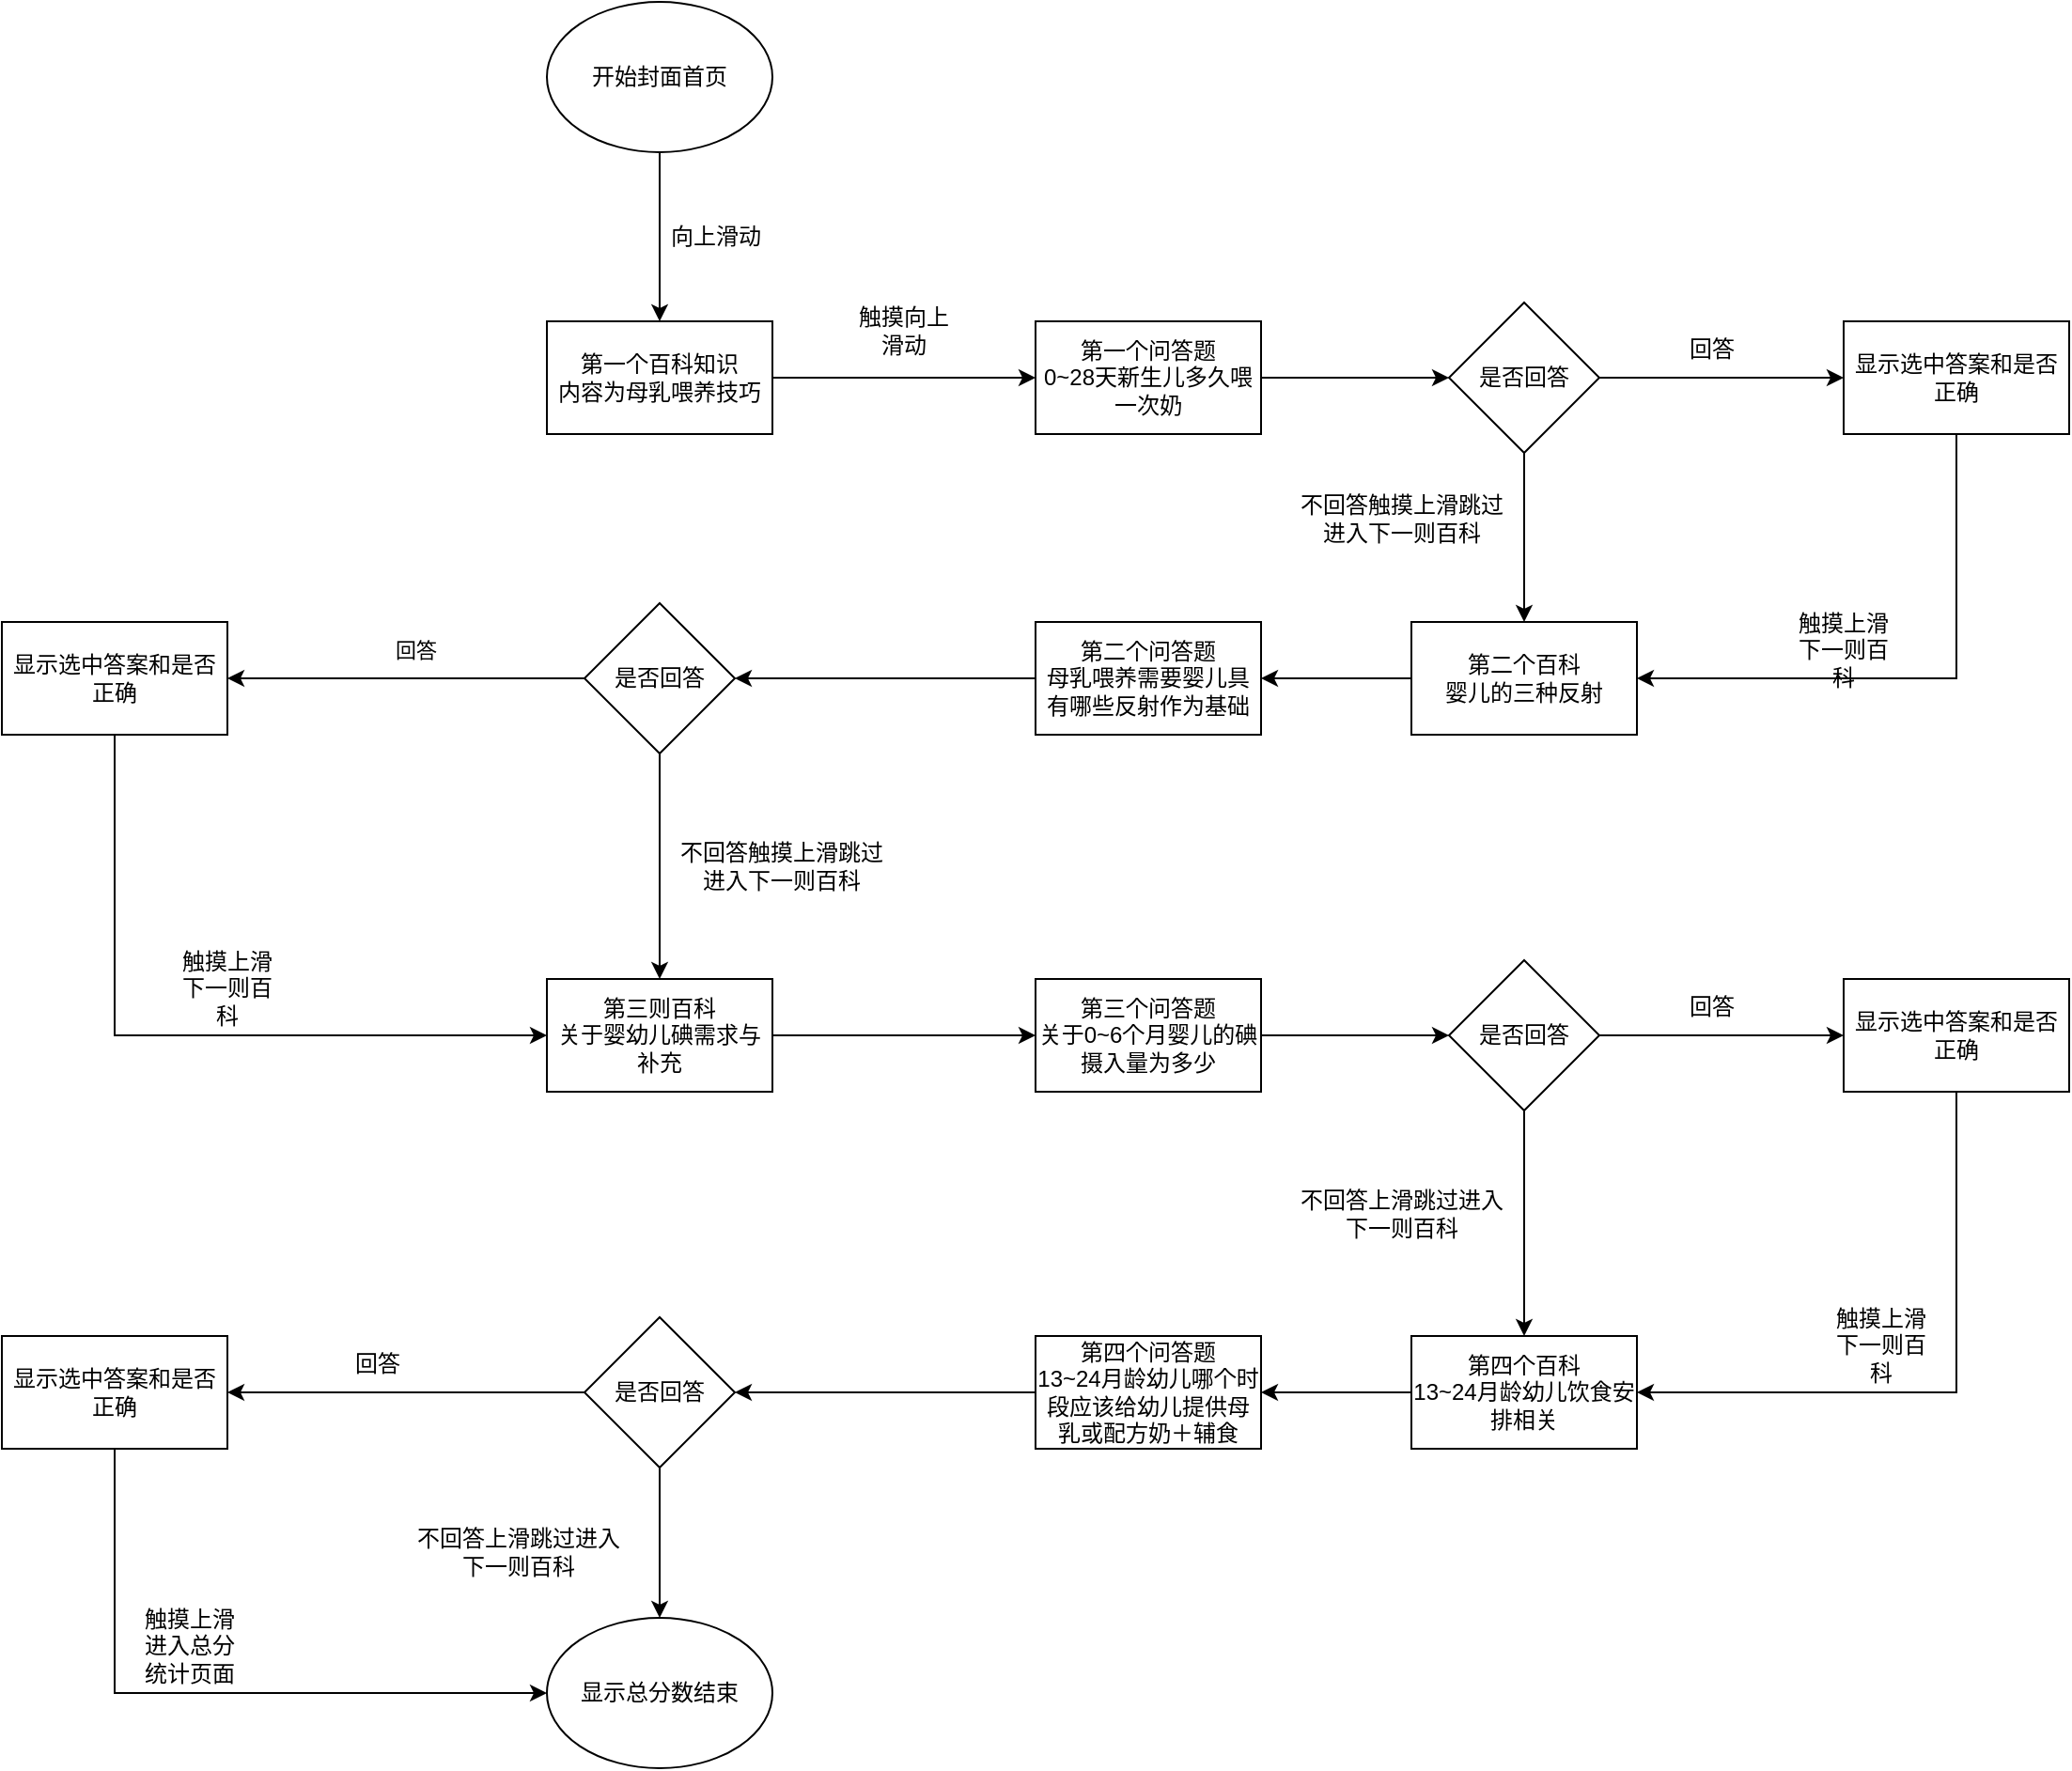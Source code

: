 <mxfile version="26.0.14">
  <diagram name="Page-1" id="c7558073-3199-34d8-9f00-42111426c3f3">
    <mxGraphModel dx="1967" dy="765" grid="1" gridSize="10" guides="1" tooltips="1" connect="1" arrows="1" fold="1" page="1" pageScale="1" pageWidth="826" pageHeight="1169" background="none" math="0" shadow="0">
      <root>
        <mxCell id="0" />
        <mxCell id="1" parent="0" />
        <mxCell id="2afh0vamuKvVCpJDWWYm-98" value="" style="edgeStyle=orthogonalEdgeStyle;rounded=0;orthogonalLoop=1;jettySize=auto;html=1;" edge="1" parent="1" source="2afh0vamuKvVCpJDWWYm-96" target="2afh0vamuKvVCpJDWWYm-97">
          <mxGeometry relative="1" as="geometry" />
        </mxCell>
        <mxCell id="2afh0vamuKvVCpJDWWYm-96" value="开始封面首页" style="ellipse;whiteSpace=wrap;html=1;" vertex="1" parent="1">
          <mxGeometry x="210" y="110" width="120" height="80" as="geometry" />
        </mxCell>
        <mxCell id="2afh0vamuKvVCpJDWWYm-101" value="" style="edgeStyle=orthogonalEdgeStyle;rounded=0;orthogonalLoop=1;jettySize=auto;html=1;" edge="1" parent="1" source="2afh0vamuKvVCpJDWWYm-97" target="2afh0vamuKvVCpJDWWYm-100">
          <mxGeometry relative="1" as="geometry" />
        </mxCell>
        <mxCell id="2afh0vamuKvVCpJDWWYm-97" value="第一个百科知识&lt;div&gt;内容为母乳喂养技巧&lt;/div&gt;" style="whiteSpace=wrap;html=1;" vertex="1" parent="1">
          <mxGeometry x="210" y="280" width="120" height="60" as="geometry" />
        </mxCell>
        <mxCell id="2afh0vamuKvVCpJDWWYm-99" value="向上滑动" style="text;html=1;align=center;verticalAlign=middle;whiteSpace=wrap;rounded=0;" vertex="1" parent="1">
          <mxGeometry x="270" y="220" width="60" height="30" as="geometry" />
        </mxCell>
        <mxCell id="2afh0vamuKvVCpJDWWYm-104" value="" style="edgeStyle=orthogonalEdgeStyle;rounded=0;orthogonalLoop=1;jettySize=auto;html=1;" edge="1" parent="1" source="2afh0vamuKvVCpJDWWYm-100" target="2afh0vamuKvVCpJDWWYm-103">
          <mxGeometry relative="1" as="geometry" />
        </mxCell>
        <mxCell id="2afh0vamuKvVCpJDWWYm-100" value="第一个问答题&lt;div&gt;0~28天新生儿多久喂一次奶&lt;/div&gt;" style="whiteSpace=wrap;html=1;" vertex="1" parent="1">
          <mxGeometry x="470" y="280" width="120" height="60" as="geometry" />
        </mxCell>
        <mxCell id="2afh0vamuKvVCpJDWWYm-102" value="触摸向上滑动" style="text;html=1;align=center;verticalAlign=middle;whiteSpace=wrap;rounded=0;" vertex="1" parent="1">
          <mxGeometry x="370" y="270" width="60" height="30" as="geometry" />
        </mxCell>
        <mxCell id="2afh0vamuKvVCpJDWWYm-106" value="" style="edgeStyle=orthogonalEdgeStyle;rounded=0;orthogonalLoop=1;jettySize=auto;html=1;" edge="1" parent="1" source="2afh0vamuKvVCpJDWWYm-103" target="2afh0vamuKvVCpJDWWYm-105">
          <mxGeometry relative="1" as="geometry" />
        </mxCell>
        <mxCell id="2afh0vamuKvVCpJDWWYm-109" value="" style="edgeStyle=orthogonalEdgeStyle;rounded=0;orthogonalLoop=1;jettySize=auto;html=1;" edge="1" parent="1" source="2afh0vamuKvVCpJDWWYm-103" target="2afh0vamuKvVCpJDWWYm-108">
          <mxGeometry relative="1" as="geometry" />
        </mxCell>
        <mxCell id="2afh0vamuKvVCpJDWWYm-103" value="是否回答" style="rhombus;whiteSpace=wrap;html=1;" vertex="1" parent="1">
          <mxGeometry x="690" y="270" width="80" height="80" as="geometry" />
        </mxCell>
        <mxCell id="2afh0vamuKvVCpJDWWYm-114" value="" style="edgeStyle=orthogonalEdgeStyle;rounded=0;orthogonalLoop=1;jettySize=auto;html=1;" edge="1" parent="1" source="2afh0vamuKvVCpJDWWYm-105" target="2afh0vamuKvVCpJDWWYm-113">
          <mxGeometry relative="1" as="geometry" />
        </mxCell>
        <mxCell id="2afh0vamuKvVCpJDWWYm-105" value="第二个百科&lt;div&gt;婴儿的三种反射&lt;/div&gt;" style="whiteSpace=wrap;html=1;" vertex="1" parent="1">
          <mxGeometry x="670" y="440" width="120" height="60" as="geometry" />
        </mxCell>
        <mxCell id="2afh0vamuKvVCpJDWWYm-107" value="不回答触摸上滑跳过进入下一则百科" style="text;html=1;align=center;verticalAlign=middle;whiteSpace=wrap;rounded=0;" vertex="1" parent="1">
          <mxGeometry x="610" y="370" width="110" height="30" as="geometry" />
        </mxCell>
        <mxCell id="2afh0vamuKvVCpJDWWYm-111" style="edgeStyle=orthogonalEdgeStyle;rounded=0;orthogonalLoop=1;jettySize=auto;html=1;entryX=1;entryY=0.5;entryDx=0;entryDy=0;" edge="1" parent="1" source="2afh0vamuKvVCpJDWWYm-108" target="2afh0vamuKvVCpJDWWYm-105">
          <mxGeometry relative="1" as="geometry">
            <mxPoint x="960" y="480" as="targetPoint" />
            <Array as="points">
              <mxPoint x="960" y="470" />
            </Array>
          </mxGeometry>
        </mxCell>
        <mxCell id="2afh0vamuKvVCpJDWWYm-108" value="显示选中答案和是否正确" style="whiteSpace=wrap;html=1;" vertex="1" parent="1">
          <mxGeometry x="900" y="280" width="120" height="60" as="geometry" />
        </mxCell>
        <mxCell id="2afh0vamuKvVCpJDWWYm-110" value="回答" style="text;html=1;align=center;verticalAlign=middle;whiteSpace=wrap;rounded=0;" vertex="1" parent="1">
          <mxGeometry x="800" y="280" width="60" height="30" as="geometry" />
        </mxCell>
        <mxCell id="2afh0vamuKvVCpJDWWYm-112" value="触摸上滑下一则百科" style="text;html=1;align=center;verticalAlign=middle;whiteSpace=wrap;rounded=0;" vertex="1" parent="1">
          <mxGeometry x="870" y="440" width="60" height="30" as="geometry" />
        </mxCell>
        <mxCell id="2afh0vamuKvVCpJDWWYm-116" style="edgeStyle=orthogonalEdgeStyle;rounded=0;orthogonalLoop=1;jettySize=auto;html=1;entryX=1;entryY=0.5;entryDx=0;entryDy=0;" edge="1" parent="1" source="2afh0vamuKvVCpJDWWYm-113" target="2afh0vamuKvVCpJDWWYm-115">
          <mxGeometry relative="1" as="geometry" />
        </mxCell>
        <mxCell id="2afh0vamuKvVCpJDWWYm-113" value="第二个问答题&lt;div&gt;母乳喂养需要婴儿具有哪些反射作为基础&lt;/div&gt;" style="whiteSpace=wrap;html=1;" vertex="1" parent="1">
          <mxGeometry x="470" y="440" width="120" height="60" as="geometry" />
        </mxCell>
        <mxCell id="2afh0vamuKvVCpJDWWYm-117" style="edgeStyle=orthogonalEdgeStyle;rounded=0;orthogonalLoop=1;jettySize=auto;html=1;" edge="1" parent="1" source="2afh0vamuKvVCpJDWWYm-115" target="2afh0vamuKvVCpJDWWYm-120">
          <mxGeometry relative="1" as="geometry">
            <mxPoint x="270" y="630" as="targetPoint" />
          </mxGeometry>
        </mxCell>
        <mxCell id="2afh0vamuKvVCpJDWWYm-125" value="" style="edgeStyle=orthogonalEdgeStyle;rounded=0;orthogonalLoop=1;jettySize=auto;html=1;" edge="1" parent="1" source="2afh0vamuKvVCpJDWWYm-115" target="2afh0vamuKvVCpJDWWYm-124">
          <mxGeometry relative="1" as="geometry" />
        </mxCell>
        <mxCell id="2afh0vamuKvVCpJDWWYm-126" value="回答" style="edgeLabel;html=1;align=center;verticalAlign=middle;resizable=0;points=[];" vertex="1" connectable="0" parent="2afh0vamuKvVCpJDWWYm-125">
          <mxGeometry x="-0.018" y="-3" relative="1" as="geometry">
            <mxPoint x="3" y="-12" as="offset" />
          </mxGeometry>
        </mxCell>
        <mxCell id="2afh0vamuKvVCpJDWWYm-115" value="是否回答" style="rhombus;whiteSpace=wrap;html=1;" vertex="1" parent="1">
          <mxGeometry x="230" y="430" width="80" height="80" as="geometry" />
        </mxCell>
        <mxCell id="2afh0vamuKvVCpJDWWYm-119" value="不回答触摸上滑跳过进入下一则百科" style="text;html=1;align=center;verticalAlign=middle;whiteSpace=wrap;rounded=0;" vertex="1" parent="1">
          <mxGeometry x="280" y="555" width="110" height="30" as="geometry" />
        </mxCell>
        <mxCell id="2afh0vamuKvVCpJDWWYm-132" value="" style="edgeStyle=orthogonalEdgeStyle;rounded=0;orthogonalLoop=1;jettySize=auto;html=1;" edge="1" parent="1" source="2afh0vamuKvVCpJDWWYm-120" target="2afh0vamuKvVCpJDWWYm-131">
          <mxGeometry relative="1" as="geometry" />
        </mxCell>
        <mxCell id="2afh0vamuKvVCpJDWWYm-120" value="第三则百科&lt;div&gt;关于婴幼儿碘需求与补充&lt;/div&gt;" style="rounded=0;whiteSpace=wrap;html=1;" vertex="1" parent="1">
          <mxGeometry x="210" y="630" width="120" height="60" as="geometry" />
        </mxCell>
        <mxCell id="2afh0vamuKvVCpJDWWYm-127" style="edgeStyle=orthogonalEdgeStyle;rounded=0;orthogonalLoop=1;jettySize=auto;html=1;entryX=0;entryY=0.5;entryDx=0;entryDy=0;" edge="1" parent="1" source="2afh0vamuKvVCpJDWWYm-124" target="2afh0vamuKvVCpJDWWYm-120">
          <mxGeometry relative="1" as="geometry">
            <Array as="points">
              <mxPoint x="-20" y="660" />
            </Array>
          </mxGeometry>
        </mxCell>
        <mxCell id="2afh0vamuKvVCpJDWWYm-124" value="显示选中答案和是否正确" style="whiteSpace=wrap;html=1;" vertex="1" parent="1">
          <mxGeometry x="-80" y="440" width="120" height="60" as="geometry" />
        </mxCell>
        <mxCell id="2afh0vamuKvVCpJDWWYm-129" value="触摸上滑下一则百科" style="text;html=1;align=center;verticalAlign=middle;whiteSpace=wrap;rounded=0;" vertex="1" parent="1">
          <mxGeometry x="10" y="620" width="60" height="30" as="geometry" />
        </mxCell>
        <mxCell id="2afh0vamuKvVCpJDWWYm-134" value="" style="edgeStyle=orthogonalEdgeStyle;rounded=0;orthogonalLoop=1;jettySize=auto;html=1;" edge="1" parent="1" source="2afh0vamuKvVCpJDWWYm-131" target="2afh0vamuKvVCpJDWWYm-133">
          <mxGeometry relative="1" as="geometry" />
        </mxCell>
        <mxCell id="2afh0vamuKvVCpJDWWYm-131" value="第三个问答题&lt;div&gt;关于0~6个月婴儿的碘摄入量为多少&lt;/div&gt;" style="whiteSpace=wrap;html=1;rounded=0;" vertex="1" parent="1">
          <mxGeometry x="470" y="630" width="120" height="60" as="geometry" />
        </mxCell>
        <mxCell id="2afh0vamuKvVCpJDWWYm-137" value="" style="edgeStyle=orthogonalEdgeStyle;rounded=0;orthogonalLoop=1;jettySize=auto;html=1;" edge="1" parent="1" source="2afh0vamuKvVCpJDWWYm-133" target="2afh0vamuKvVCpJDWWYm-136">
          <mxGeometry relative="1" as="geometry" />
        </mxCell>
        <mxCell id="2afh0vamuKvVCpJDWWYm-142" value="" style="edgeStyle=orthogonalEdgeStyle;rounded=0;orthogonalLoop=1;jettySize=auto;html=1;" edge="1" parent="1" source="2afh0vamuKvVCpJDWWYm-133" target="2afh0vamuKvVCpJDWWYm-141">
          <mxGeometry relative="1" as="geometry" />
        </mxCell>
        <mxCell id="2afh0vamuKvVCpJDWWYm-133" value="是否回答" style="rhombus;whiteSpace=wrap;html=1;rounded=0;" vertex="1" parent="1">
          <mxGeometry x="690" y="620" width="80" height="80" as="geometry" />
        </mxCell>
        <mxCell id="2afh0vamuKvVCpJDWWYm-158" style="edgeStyle=orthogonalEdgeStyle;rounded=0;orthogonalLoop=1;jettySize=auto;html=1;entryX=1;entryY=0.5;entryDx=0;entryDy=0;" edge="1" parent="1" source="2afh0vamuKvVCpJDWWYm-136" target="2afh0vamuKvVCpJDWWYm-141">
          <mxGeometry relative="1" as="geometry">
            <Array as="points">
              <mxPoint x="960" y="850" />
            </Array>
          </mxGeometry>
        </mxCell>
        <mxCell id="2afh0vamuKvVCpJDWWYm-136" value="显示选中答案和是否正确" style="whiteSpace=wrap;html=1;rounded=0;" vertex="1" parent="1">
          <mxGeometry x="900" y="630" width="120" height="60" as="geometry" />
        </mxCell>
        <mxCell id="2afh0vamuKvVCpJDWWYm-138" value="回答" style="text;html=1;align=center;verticalAlign=middle;whiteSpace=wrap;rounded=0;" vertex="1" parent="1">
          <mxGeometry x="800" y="630" width="60" height="30" as="geometry" />
        </mxCell>
        <mxCell id="2afh0vamuKvVCpJDWWYm-139" value="不回答上滑跳过进入下一则百科" style="text;html=1;align=center;verticalAlign=middle;whiteSpace=wrap;rounded=0;" vertex="1" parent="1">
          <mxGeometry x="610" y="740" width="110" height="30" as="geometry" />
        </mxCell>
        <mxCell id="2afh0vamuKvVCpJDWWYm-144" value="" style="edgeStyle=orthogonalEdgeStyle;rounded=0;orthogonalLoop=1;jettySize=auto;html=1;" edge="1" parent="1" source="2afh0vamuKvVCpJDWWYm-141" target="2afh0vamuKvVCpJDWWYm-143">
          <mxGeometry relative="1" as="geometry" />
        </mxCell>
        <mxCell id="2afh0vamuKvVCpJDWWYm-141" value="第四个百科&lt;div&gt;13~24月龄幼儿饮食安排相关&lt;/div&gt;" style="whiteSpace=wrap;html=1;rounded=0;" vertex="1" parent="1">
          <mxGeometry x="670" y="820" width="120" height="60" as="geometry" />
        </mxCell>
        <mxCell id="2afh0vamuKvVCpJDWWYm-146" value="" style="edgeStyle=orthogonalEdgeStyle;rounded=0;orthogonalLoop=1;jettySize=auto;html=1;" edge="1" parent="1" source="2afh0vamuKvVCpJDWWYm-143" target="2afh0vamuKvVCpJDWWYm-145">
          <mxGeometry relative="1" as="geometry" />
        </mxCell>
        <mxCell id="2afh0vamuKvVCpJDWWYm-143" value="第四个问答题&lt;div&gt;13~24月龄幼儿哪个时段应该给幼儿提供母乳或配方奶＋辅食&lt;/div&gt;" style="whiteSpace=wrap;html=1;rounded=0;" vertex="1" parent="1">
          <mxGeometry x="470" y="820" width="120" height="60" as="geometry" />
        </mxCell>
        <mxCell id="2afh0vamuKvVCpJDWWYm-148" value="" style="edgeStyle=orthogonalEdgeStyle;rounded=0;orthogonalLoop=1;jettySize=auto;html=1;" edge="1" parent="1" source="2afh0vamuKvVCpJDWWYm-145" target="2afh0vamuKvVCpJDWWYm-147">
          <mxGeometry relative="1" as="geometry" />
        </mxCell>
        <mxCell id="2afh0vamuKvVCpJDWWYm-151" value="" style="edgeStyle=orthogonalEdgeStyle;rounded=0;orthogonalLoop=1;jettySize=auto;html=1;entryX=0.5;entryY=0;entryDx=0;entryDy=0;" edge="1" parent="1" source="2afh0vamuKvVCpJDWWYm-145" target="2afh0vamuKvVCpJDWWYm-156">
          <mxGeometry relative="1" as="geometry">
            <mxPoint x="270" y="980" as="targetPoint" />
          </mxGeometry>
        </mxCell>
        <mxCell id="2afh0vamuKvVCpJDWWYm-145" value="是否回答" style="rhombus;whiteSpace=wrap;html=1;rounded=0;" vertex="1" parent="1">
          <mxGeometry x="230" y="810" width="80" height="80" as="geometry" />
        </mxCell>
        <mxCell id="2afh0vamuKvVCpJDWWYm-153" style="edgeStyle=orthogonalEdgeStyle;rounded=0;orthogonalLoop=1;jettySize=auto;html=1;entryX=0;entryY=0.5;entryDx=0;entryDy=0;" edge="1" parent="1" source="2afh0vamuKvVCpJDWWYm-147" target="2afh0vamuKvVCpJDWWYm-156">
          <mxGeometry relative="1" as="geometry">
            <mxPoint x="210" y="1010" as="targetPoint" />
            <Array as="points">
              <mxPoint x="-20" y="1010" />
            </Array>
          </mxGeometry>
        </mxCell>
        <mxCell id="2afh0vamuKvVCpJDWWYm-147" value="显示选中答案和是否正确" style="whiteSpace=wrap;html=1;rounded=0;" vertex="1" parent="1">
          <mxGeometry x="-80" y="820" width="120" height="60" as="geometry" />
        </mxCell>
        <mxCell id="2afh0vamuKvVCpJDWWYm-149" value="回答" style="text;html=1;align=center;verticalAlign=middle;whiteSpace=wrap;rounded=0;" vertex="1" parent="1">
          <mxGeometry x="90" y="820" width="60" height="30" as="geometry" />
        </mxCell>
        <mxCell id="2afh0vamuKvVCpJDWWYm-152" value="不回答上滑跳过进入下一则百科" style="text;html=1;align=center;verticalAlign=middle;whiteSpace=wrap;rounded=0;" vertex="1" parent="1">
          <mxGeometry x="140" y="920" width="110" height="30" as="geometry" />
        </mxCell>
        <mxCell id="2afh0vamuKvVCpJDWWYm-156" value="显示总分数结束" style="ellipse;whiteSpace=wrap;html=1;" vertex="1" parent="1">
          <mxGeometry x="210" y="970" width="120" height="80" as="geometry" />
        </mxCell>
        <mxCell id="2afh0vamuKvVCpJDWWYm-159" value="触摸上滑下一则百科" style="text;html=1;align=center;verticalAlign=middle;whiteSpace=wrap;rounded=0;" vertex="1" parent="1">
          <mxGeometry x="890" y="810" width="60" height="30" as="geometry" />
        </mxCell>
        <mxCell id="2afh0vamuKvVCpJDWWYm-160" value="触摸上滑进入总分统计页面" style="text;html=1;align=center;verticalAlign=middle;whiteSpace=wrap;rounded=0;" vertex="1" parent="1">
          <mxGeometry x="-10" y="970" width="60" height="30" as="geometry" />
        </mxCell>
      </root>
    </mxGraphModel>
  </diagram>
</mxfile>
